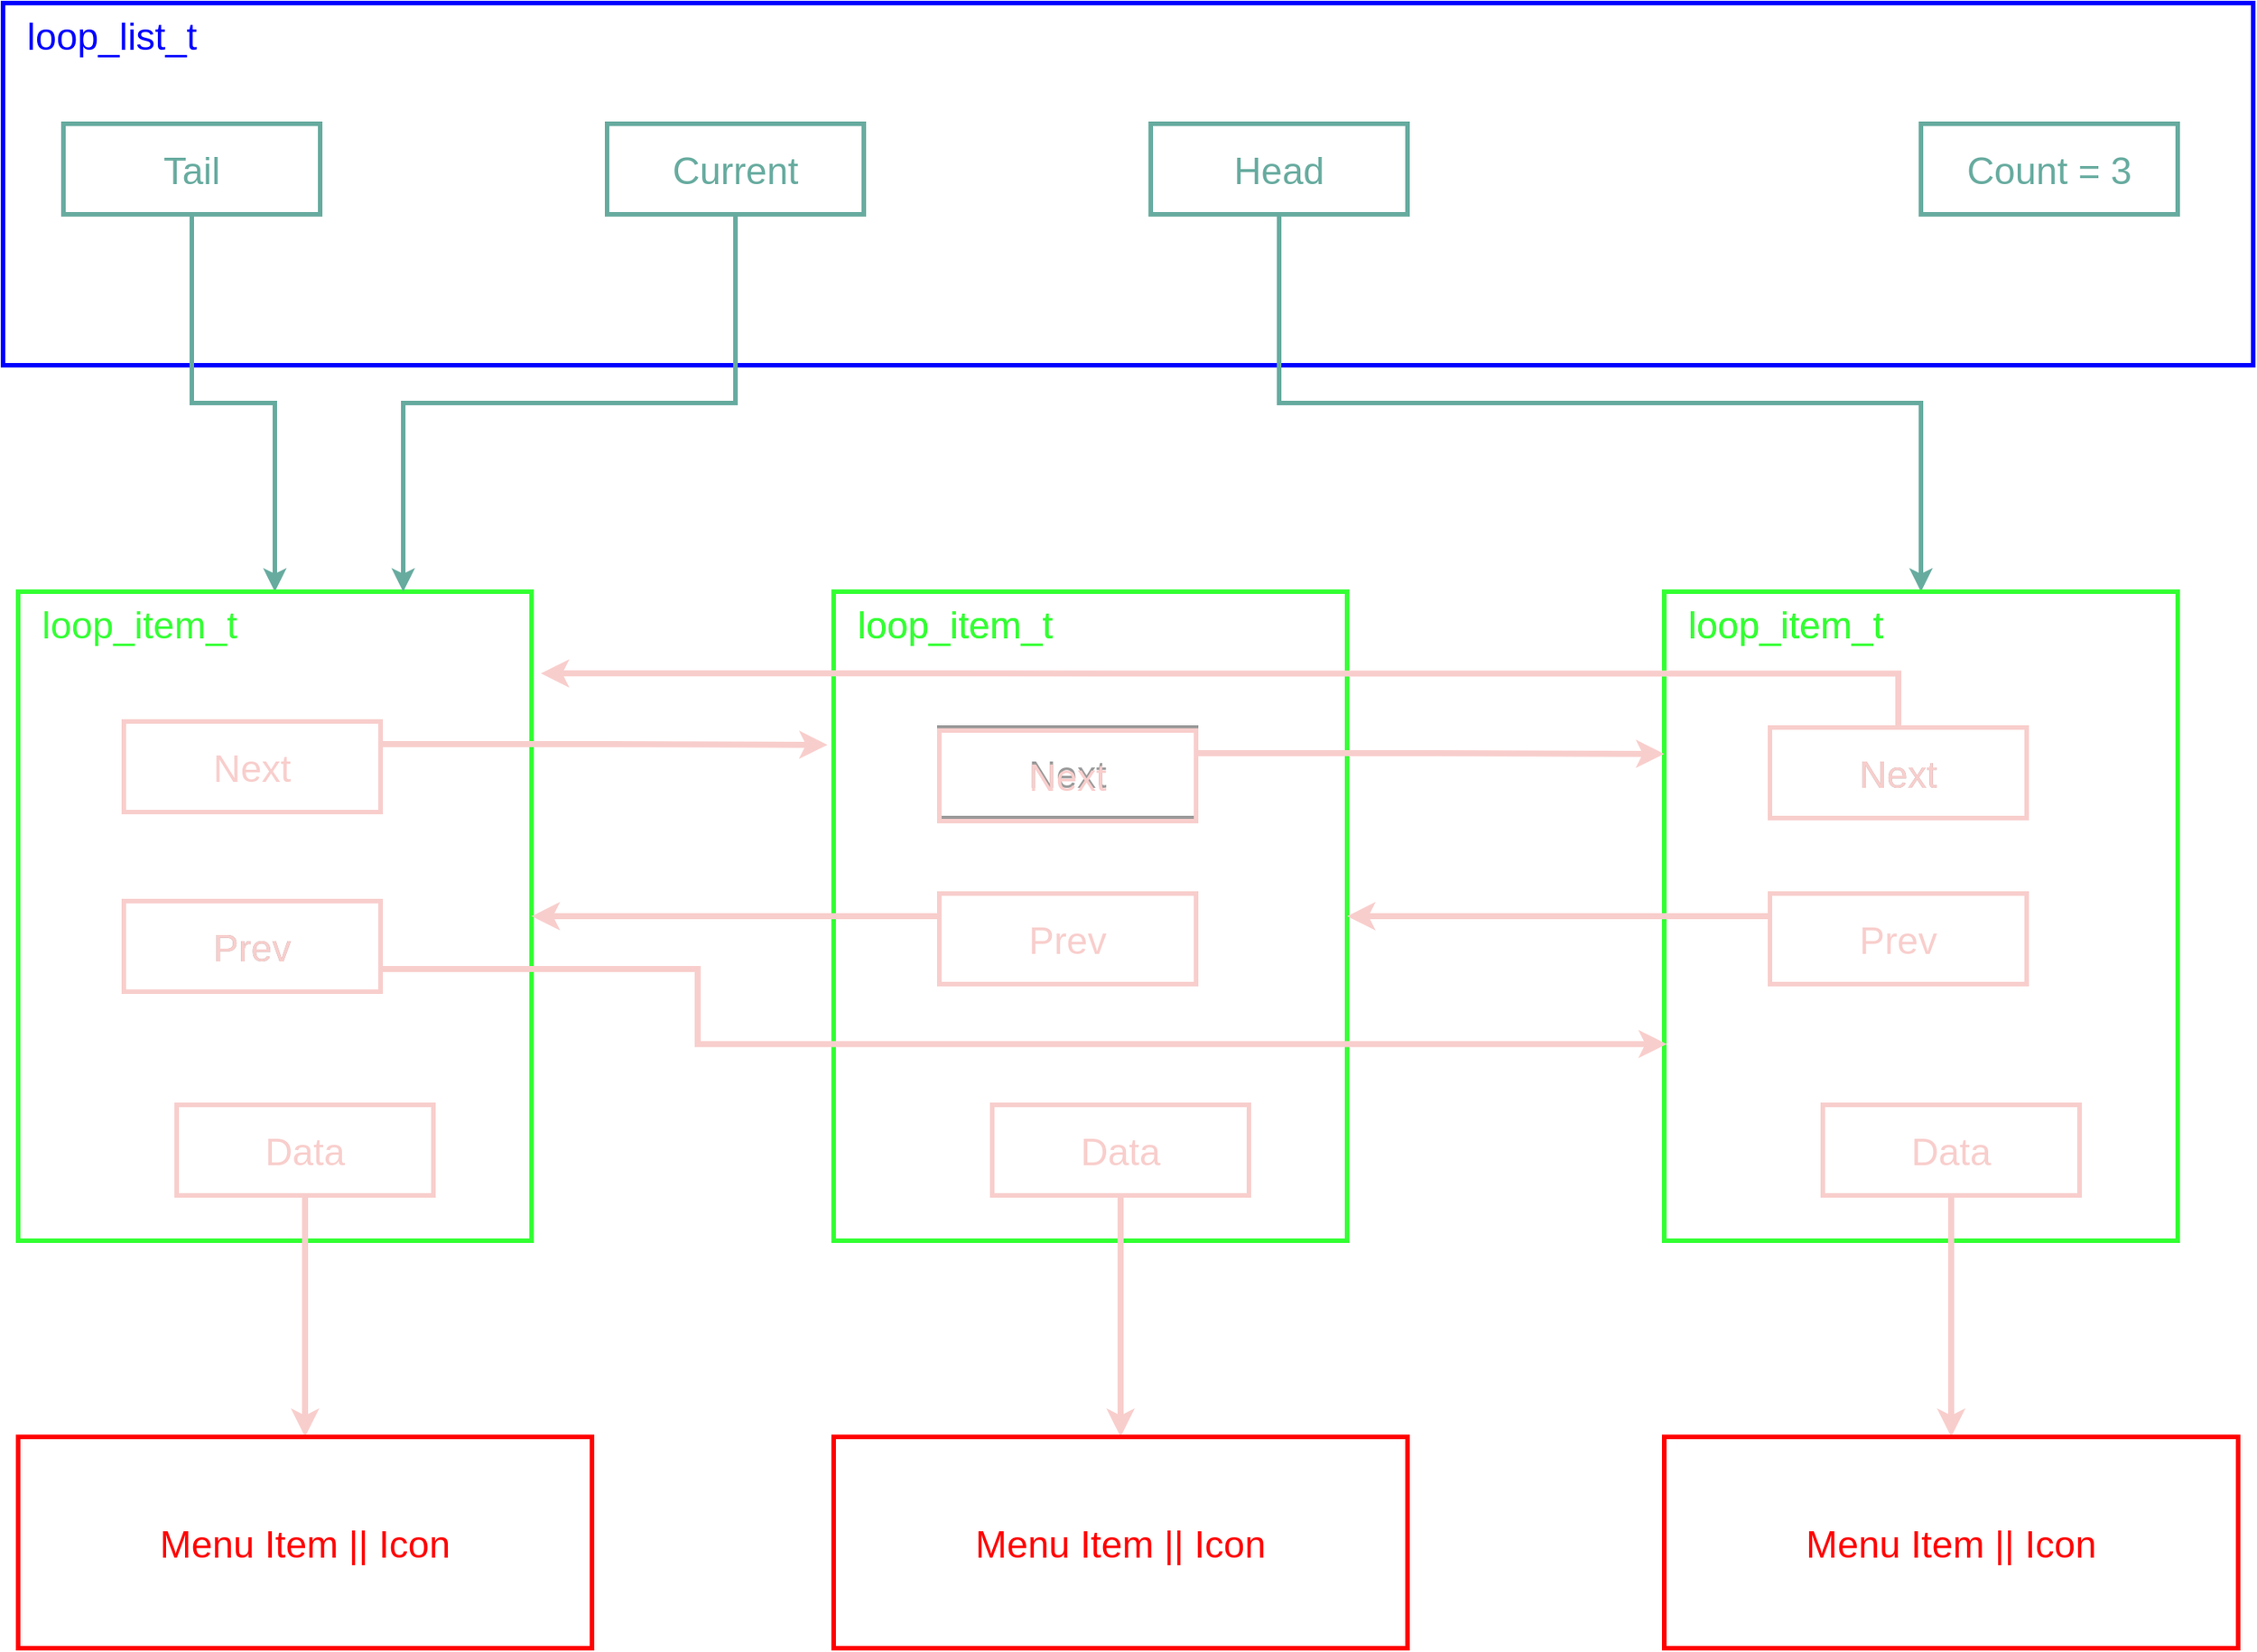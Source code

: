 <mxfile version="20.3.0" type="device"><diagram id="MyQowoXG7TR2kVwetGJl" name="Strona-1"><mxGraphModel dx="2031" dy="1236" grid="1" gridSize="10" guides="1" tooltips="1" connect="1" arrows="1" fold="1" page="1" pageScale="1" pageWidth="1654" pageHeight="1169" math="0" shadow="0"><root><mxCell id="0"/><mxCell id="1" parent="0"/><mxCell id="ruKVo5TXx258NoKoQI0H-1" value="&lt;font style=&quot;font-size: 25px;&quot;&gt;&amp;nbsp; loop_list_t&lt;/font&gt;" style="rounded=0;whiteSpace=wrap;html=1;fillColor=none;strokeColor=#0000FF;strokeWidth=3;align=left;verticalAlign=top;fontColor=#0000FF;" vertex="1" parent="1"><mxGeometry x="80" y="40" width="1490" height="240" as="geometry"/></mxCell><mxCell id="ruKVo5TXx258NoKoQI0H-25" style="edgeStyle=orthogonalEdgeStyle;rounded=0;orthogonalLoop=1;jettySize=auto;html=1;exitX=0.5;exitY=1;exitDx=0;exitDy=0;entryX=0.5;entryY=0;entryDx=0;entryDy=0;fontSize=25;fontColor=#33FF33;strokeColor=#67AB9F;strokeWidth=3;" edge="1" parent="1" source="ruKVo5TXx258NoKoQI0H-2" target="ruKVo5TXx258NoKoQI0H-3"><mxGeometry relative="1" as="geometry"/></mxCell><mxCell id="ruKVo5TXx258NoKoQI0H-2" value="&lt;font&gt;Tail&lt;/font&gt;" style="rounded=0;whiteSpace=wrap;html=1;strokeColor=#67AB9F;strokeWidth=3;fillColor=none;fontSize=25;fontColor=#67AB9F;" vertex="1" parent="1"><mxGeometry x="120" y="120" width="170" height="60" as="geometry"/></mxCell><mxCell id="ruKVo5TXx258NoKoQI0H-3" value="&amp;nbsp; loop_item_t" style="rounded=0;whiteSpace=wrap;html=1;strokeColor=#33FF33;strokeWidth=3;fillColor=none;fontSize=25;fontColor=#33FF33;align=left;verticalAlign=top;" vertex="1" parent="1"><mxGeometry x="90" y="430" width="340" height="430" as="geometry"/></mxCell><mxCell id="ruKVo5TXx258NoKoQI0H-27" style="edgeStyle=orthogonalEdgeStyle;rounded=0;orthogonalLoop=1;jettySize=auto;html=1;exitX=0.5;exitY=1;exitDx=0;exitDy=0;entryX=0.75;entryY=0;entryDx=0;entryDy=0;fontSize=25;fontColor=#33FF33;strokeColor=#67AB9F;strokeWidth=3;" edge="1" parent="1" source="ruKVo5TXx258NoKoQI0H-4" target="ruKVo5TXx258NoKoQI0H-3"><mxGeometry relative="1" as="geometry"/></mxCell><mxCell id="ruKVo5TXx258NoKoQI0H-4" value="&lt;font&gt;Current&lt;/font&gt;" style="rounded=0;whiteSpace=wrap;html=1;strokeColor=#67AB9F;strokeWidth=3;fillColor=none;fontSize=25;fontColor=#67AB9F;" vertex="1" parent="1"><mxGeometry x="480" y="120" width="170" height="60" as="geometry"/></mxCell><mxCell id="ruKVo5TXx258NoKoQI0H-26" style="edgeStyle=orthogonalEdgeStyle;rounded=0;orthogonalLoop=1;jettySize=auto;html=1;exitX=0.5;exitY=1;exitDx=0;exitDy=0;entryX=0.5;entryY=0;entryDx=0;entryDy=0;fontSize=25;fontColor=#33FF33;strokeColor=#67AB9F;strokeWidth=3;" edge="1" parent="1" source="ruKVo5TXx258NoKoQI0H-5" target="ruKVo5TXx258NoKoQI0H-15"><mxGeometry relative="1" as="geometry"/></mxCell><mxCell id="ruKVo5TXx258NoKoQI0H-5" value="&lt;font&gt;Head&lt;/font&gt;" style="rounded=0;whiteSpace=wrap;html=1;strokeColor=#67AB9F;strokeWidth=3;fillColor=none;fontSize=25;fontColor=#67AB9F;" vertex="1" parent="1"><mxGeometry x="840" y="120" width="170" height="60" as="geometry"/></mxCell><mxCell id="ruKVo5TXx258NoKoQI0H-6" value="&lt;font&gt;Count = 3&lt;/font&gt;" style="rounded=0;whiteSpace=wrap;html=1;strokeColor=#67AB9F;strokeWidth=3;fillColor=none;fontSize=25;fontColor=#67AB9F;" vertex="1" parent="1"><mxGeometry x="1350" y="120" width="170" height="60" as="geometry"/></mxCell><mxCell id="ruKVo5TXx258NoKoQI0H-9" value="&lt;font color=&quot;#999999&quot;&gt;Prev&lt;/font&gt;" style="rounded=0;whiteSpace=wrap;html=1;strokeColor=#999999;strokeWidth=3;fillColor=none;fontSize=25;" vertex="1" parent="1"><mxGeometry x="160" y="635" width="170" height="60" as="geometry"/></mxCell><mxCell id="ruKVo5TXx258NoKoQI0H-42" style="edgeStyle=orthogonalEdgeStyle;rounded=0;orthogonalLoop=1;jettySize=auto;html=1;exitX=0.5;exitY=1;exitDx=0;exitDy=0;entryX=0.5;entryY=0;entryDx=0;entryDy=0;strokeColor=#F8CECC;strokeWidth=4;fontSize=25;fontColor=#FF0000;" edge="1" parent="1" source="ruKVo5TXx258NoKoQI0H-10" target="ruKVo5TXx258NoKoQI0H-39"><mxGeometry relative="1" as="geometry"/></mxCell><mxCell id="ruKVo5TXx258NoKoQI0H-10" value="&lt;font&gt;Data&lt;/font&gt;" style="rounded=0;whiteSpace=wrap;html=1;strokeColor=#F8CECC;strokeWidth=3;fillColor=none;fontSize=25;fontColor=#F8CECC;" vertex="1" parent="1"><mxGeometry x="195" y="770" width="170" height="60" as="geometry"/></mxCell><mxCell id="ruKVo5TXx258NoKoQI0H-11" value="&amp;nbsp; loop_item_t" style="rounded=0;whiteSpace=wrap;html=1;strokeColor=#33FF33;strokeWidth=3;fillColor=none;fontSize=25;fontColor=#33FF33;align=left;verticalAlign=top;" vertex="1" parent="1"><mxGeometry x="630" y="430" width="340" height="430" as="geometry"/></mxCell><mxCell id="ruKVo5TXx258NoKoQI0H-12" value="&lt;font color=&quot;#999999&quot;&gt;Next&lt;/font&gt;" style="rounded=0;whiteSpace=wrap;html=1;strokeColor=#999999;strokeWidth=3;fillColor=none;fontSize=25;" vertex="1" parent="1"><mxGeometry x="700" y="520" width="170" height="60" as="geometry"/></mxCell><mxCell id="ruKVo5TXx258NoKoQI0H-15" value="&amp;nbsp; loop_item_t" style="rounded=0;whiteSpace=wrap;html=1;strokeColor=#33FF33;strokeWidth=3;fillColor=none;fontSize=25;fontColor=#33FF33;align=left;verticalAlign=top;" vertex="1" parent="1"><mxGeometry x="1180" y="430" width="340" height="430" as="geometry"/></mxCell><mxCell id="ruKVo5TXx258NoKoQI0H-16" value="&lt;font color=&quot;#999999&quot;&gt;Next&lt;/font&gt;" style="rounded=0;whiteSpace=wrap;html=1;strokeColor=#999999;strokeWidth=3;fillColor=none;fontSize=25;" vertex="1" parent="1"><mxGeometry x="1250" y="520" width="170" height="60" as="geometry"/></mxCell><mxCell id="ruKVo5TXx258NoKoQI0H-29" value="&amp;nbsp; loop_item_t" style="rounded=0;whiteSpace=wrap;html=1;strokeColor=#33FF33;strokeWidth=3;fillColor=none;fontSize=25;fontColor=#33FF33;align=left;verticalAlign=top;" vertex="1" parent="1"><mxGeometry x="630" y="430" width="340" height="430" as="geometry"/></mxCell><mxCell id="ruKVo5TXx258NoKoQI0H-30" value="&amp;nbsp; loop_item_t" style="rounded=0;whiteSpace=wrap;html=1;strokeColor=#33FF33;strokeWidth=3;fillColor=none;fontSize=25;fontColor=#33FF33;align=left;verticalAlign=top;" vertex="1" parent="1"><mxGeometry x="1180" y="430" width="340" height="430" as="geometry"/></mxCell><mxCell id="ruKVo5TXx258NoKoQI0H-50" style="edgeStyle=orthogonalEdgeStyle;rounded=0;orthogonalLoop=1;jettySize=auto;html=1;exitX=0.5;exitY=0;exitDx=0;exitDy=0;entryX=1.018;entryY=0.126;entryDx=0;entryDy=0;entryPerimeter=0;strokeColor=#F8CECC;strokeWidth=4;fontSize=25;fontColor=#33FF33;" edge="1" parent="1" source="ruKVo5TXx258NoKoQI0H-31" target="ruKVo5TXx258NoKoQI0H-3"><mxGeometry relative="1" as="geometry"><Array as="points"><mxPoint x="1335" y="484"/></Array></mxGeometry></mxCell><mxCell id="ruKVo5TXx258NoKoQI0H-31" value="&lt;font&gt;Next&lt;/font&gt;" style="rounded=0;whiteSpace=wrap;html=1;strokeColor=#F8CECC;strokeWidth=3;fillColor=none;fontSize=25;fontColor=#F8CECC;" vertex="1" parent="1"><mxGeometry x="1250" y="520" width="170" height="60" as="geometry"/></mxCell><mxCell id="ruKVo5TXx258NoKoQI0H-49" style="edgeStyle=orthogonalEdgeStyle;rounded=0;orthogonalLoop=1;jettySize=auto;html=1;exitX=0;exitY=0.25;exitDx=0;exitDy=0;entryX=1;entryY=0.5;entryDx=0;entryDy=0;strokeColor=#F8CECC;strokeWidth=4;fontSize=25;fontColor=#33FF33;" edge="1" parent="1" source="ruKVo5TXx258NoKoQI0H-32" target="ruKVo5TXx258NoKoQI0H-29"><mxGeometry relative="1" as="geometry"/></mxCell><mxCell id="ruKVo5TXx258NoKoQI0H-32" value="&lt;font&gt;Prev&lt;/font&gt;" style="rounded=0;whiteSpace=wrap;html=1;strokeColor=#F8CECC;strokeWidth=3;fillColor=none;fontSize=25;fontColor=#F8CECC;" vertex="1" parent="1"><mxGeometry x="1250" y="630" width="170" height="60" as="geometry"/></mxCell><mxCell id="ruKVo5TXx258NoKoQI0H-44" style="edgeStyle=orthogonalEdgeStyle;rounded=0;orthogonalLoop=1;jettySize=auto;html=1;exitX=0.5;exitY=1;exitDx=0;exitDy=0;entryX=0.5;entryY=0;entryDx=0;entryDy=0;strokeColor=#F8CECC;strokeWidth=4;fontSize=25;fontColor=#FF0000;" edge="1" parent="1" source="ruKVo5TXx258NoKoQI0H-33" target="ruKVo5TXx258NoKoQI0H-40"><mxGeometry relative="1" as="geometry"/></mxCell><mxCell id="ruKVo5TXx258NoKoQI0H-33" value="&lt;font&gt;Data&lt;/font&gt;" style="rounded=0;whiteSpace=wrap;html=1;strokeColor=#F8CECC;strokeWidth=3;fillColor=none;fontSize=25;fontColor=#F8CECC;" vertex="1" parent="1"><mxGeometry x="1285" y="770" width="170" height="60" as="geometry"/></mxCell><mxCell id="ruKVo5TXx258NoKoQI0H-48" style="edgeStyle=orthogonalEdgeStyle;rounded=0;orthogonalLoop=1;jettySize=auto;html=1;exitX=1;exitY=0.25;exitDx=0;exitDy=0;entryX=0;entryY=0.25;entryDx=0;entryDy=0;strokeColor=#F8CECC;strokeWidth=4;fontSize=25;fontColor=#33FF33;" edge="1" parent="1" source="ruKVo5TXx258NoKoQI0H-34" target="ruKVo5TXx258NoKoQI0H-30"><mxGeometry relative="1" as="geometry"/></mxCell><mxCell id="ruKVo5TXx258NoKoQI0H-34" value="&lt;font&gt;Next&lt;/font&gt;" style="rounded=0;whiteSpace=wrap;html=1;strokeColor=#F8CECC;strokeWidth=3;fillColor=none;fontSize=25;fontColor=#F8CECC;" vertex="1" parent="1"><mxGeometry x="700" y="522" width="170" height="60" as="geometry"/></mxCell><mxCell id="ruKVo5TXx258NoKoQI0H-46" style="edgeStyle=orthogonalEdgeStyle;rounded=0;orthogonalLoop=1;jettySize=auto;html=1;exitX=0;exitY=0.25;exitDx=0;exitDy=0;entryX=1;entryY=0.5;entryDx=0;entryDy=0;strokeColor=#F8CECC;strokeWidth=4;fontSize=25;fontColor=#33FF33;" edge="1" parent="1" source="ruKVo5TXx258NoKoQI0H-35" target="ruKVo5TXx258NoKoQI0H-3"><mxGeometry relative="1" as="geometry"/></mxCell><mxCell id="ruKVo5TXx258NoKoQI0H-35" value="&lt;font&gt;Prev&lt;/font&gt;" style="rounded=0;whiteSpace=wrap;html=1;strokeColor=#F8CECC;strokeWidth=3;fillColor=none;fontSize=25;fontColor=#F8CECC;" vertex="1" parent="1"><mxGeometry x="700" y="630" width="170" height="60" as="geometry"/></mxCell><mxCell id="ruKVo5TXx258NoKoQI0H-43" style="edgeStyle=orthogonalEdgeStyle;rounded=0;orthogonalLoop=1;jettySize=auto;html=1;exitX=0.5;exitY=1;exitDx=0;exitDy=0;entryX=0.5;entryY=0;entryDx=0;entryDy=0;strokeColor=#F8CECC;strokeWidth=4;fontSize=25;fontColor=#FF0000;" edge="1" parent="1" source="ruKVo5TXx258NoKoQI0H-36" target="ruKVo5TXx258NoKoQI0H-41"><mxGeometry relative="1" as="geometry"/></mxCell><mxCell id="ruKVo5TXx258NoKoQI0H-36" value="&lt;font&gt;Data&lt;/font&gt;" style="rounded=0;whiteSpace=wrap;html=1;strokeColor=#F8CECC;strokeWidth=3;fillColor=none;fontSize=25;fontColor=#F8CECC;" vertex="1" parent="1"><mxGeometry x="735" y="770" width="170" height="60" as="geometry"/></mxCell><mxCell id="ruKVo5TXx258NoKoQI0H-47" style="edgeStyle=orthogonalEdgeStyle;rounded=0;orthogonalLoop=1;jettySize=auto;html=1;exitX=1;exitY=0.25;exitDx=0;exitDy=0;entryX=-0.012;entryY=0.236;entryDx=0;entryDy=0;entryPerimeter=0;strokeColor=#F8CECC;strokeWidth=4;fontSize=25;fontColor=#33FF33;" edge="1" parent="1" source="ruKVo5TXx258NoKoQI0H-37" target="ruKVo5TXx258NoKoQI0H-29"><mxGeometry relative="1" as="geometry"/></mxCell><mxCell id="ruKVo5TXx258NoKoQI0H-37" value="&lt;font&gt;Next&lt;/font&gt;" style="rounded=0;whiteSpace=wrap;html=1;strokeColor=#F8CECC;strokeWidth=3;fillColor=none;fontSize=25;fontColor=#F8CECC;" vertex="1" parent="1"><mxGeometry x="160" y="516" width="170" height="60" as="geometry"/></mxCell><mxCell id="ruKVo5TXx258NoKoQI0H-51" style="edgeStyle=orthogonalEdgeStyle;rounded=0;orthogonalLoop=1;jettySize=auto;html=1;exitX=1;exitY=0.75;exitDx=0;exitDy=0;entryX=0.005;entryY=0.697;entryDx=0;entryDy=0;entryPerimeter=0;strokeColor=#F8CECC;strokeWidth=4;fontSize=25;fontColor=#33FF33;" edge="1" parent="1" source="ruKVo5TXx258NoKoQI0H-38" target="ruKVo5TXx258NoKoQI0H-30"><mxGeometry relative="1" as="geometry"><Array as="points"><mxPoint x="540" y="680"/><mxPoint x="540" y="730"/></Array></mxGeometry></mxCell><mxCell id="ruKVo5TXx258NoKoQI0H-38" value="&lt;font&gt;Prev&lt;/font&gt;" style="rounded=0;whiteSpace=wrap;html=1;strokeColor=#F8CECC;strokeWidth=3;fillColor=none;fontSize=25;fontColor=#F8CECC;" vertex="1" parent="1"><mxGeometry x="160" y="635" width="170" height="60" as="geometry"/></mxCell><mxCell id="ruKVo5TXx258NoKoQI0H-39" value="Menu Item || Icon" style="rounded=0;whiteSpace=wrap;html=1;strokeColor=#FF0000;strokeWidth=3;fontSize=25;fontColor=#FF0000;fillColor=none;" vertex="1" parent="1"><mxGeometry x="90" y="990" width="380" height="140" as="geometry"/></mxCell><mxCell id="ruKVo5TXx258NoKoQI0H-40" value="Menu Item || Icon" style="rounded=0;whiteSpace=wrap;html=1;strokeColor=#FF0000;strokeWidth=3;fontSize=25;fontColor=#FF0000;fillColor=none;" vertex="1" parent="1"><mxGeometry x="1180" y="990" width="380" height="140" as="geometry"/></mxCell><mxCell id="ruKVo5TXx258NoKoQI0H-41" value="Menu Item || Icon" style="rounded=0;whiteSpace=wrap;html=1;strokeColor=#FF0000;strokeWidth=3;fontSize=25;fontColor=#FF0000;fillColor=none;" vertex="1" parent="1"><mxGeometry x="630" y="990" width="380" height="140" as="geometry"/></mxCell></root></mxGraphModel></diagram></mxfile>